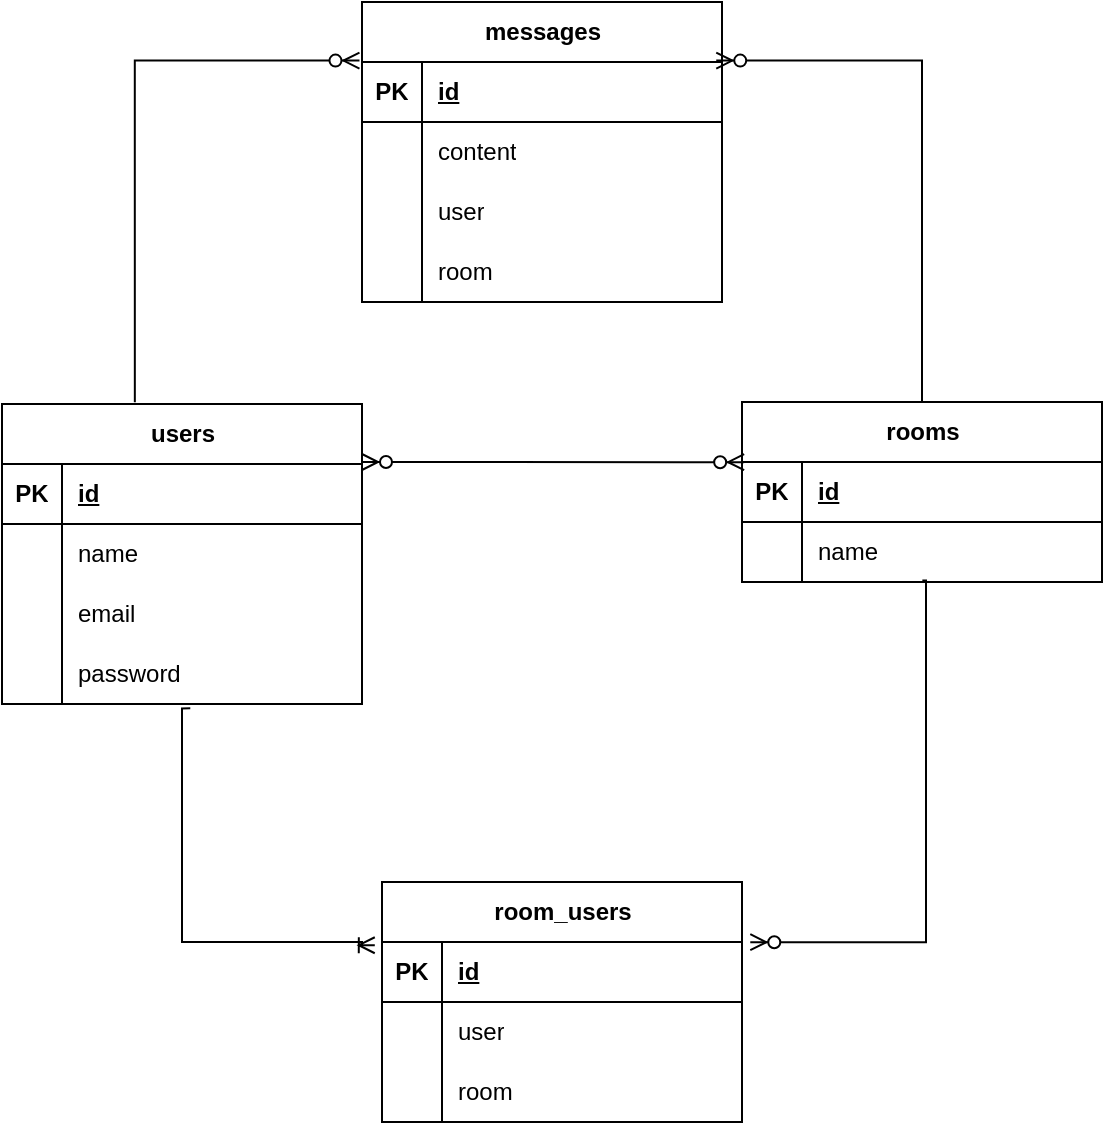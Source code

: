 <mxfile>
    <diagram name="Page-1" id="1slPO9ymqTae5VvlTRPs">
        <mxGraphModel dx="426" dy="743" grid="1" gridSize="10" guides="1" tooltips="1" connect="1" arrows="1" fold="1" page="1" pageScale="1" pageWidth="850" pageHeight="1100" math="0" shadow="0">
            <root>
                <mxCell id="0"/>
                <mxCell id="1" parent="0"/>
                <mxCell id="NExH461EeI0jCE1BHRQ--1" value="users" style="shape=table;startSize=30;container=1;collapsible=1;childLayout=tableLayout;fixedRows=1;rowLines=0;fontStyle=1;align=center;resizeLast=1;html=1;" parent="1" vertex="1">
                    <mxGeometry x="100" y="211" width="180" height="150" as="geometry"/>
                </mxCell>
                <mxCell id="NExH461EeI0jCE1BHRQ--2" value="" style="shape=tableRow;horizontal=0;startSize=0;swimlaneHead=0;swimlaneBody=0;fillColor=none;collapsible=0;dropTarget=0;points=[[0,0.5],[1,0.5]];portConstraint=eastwest;top=0;left=0;right=0;bottom=1;" parent="NExH461EeI0jCE1BHRQ--1" vertex="1">
                    <mxGeometry y="30" width="180" height="30" as="geometry"/>
                </mxCell>
                <mxCell id="NExH461EeI0jCE1BHRQ--3" value="PK" style="shape=partialRectangle;connectable=0;fillColor=none;top=0;left=0;bottom=0;right=0;fontStyle=1;overflow=hidden;whiteSpace=wrap;html=1;" parent="NExH461EeI0jCE1BHRQ--2" vertex="1">
                    <mxGeometry width="30" height="30" as="geometry">
                        <mxRectangle width="30" height="30" as="alternateBounds"/>
                    </mxGeometry>
                </mxCell>
                <mxCell id="NExH461EeI0jCE1BHRQ--4" value="id" style="shape=partialRectangle;connectable=0;fillColor=none;top=0;left=0;bottom=0;right=0;align=left;spacingLeft=6;fontStyle=5;overflow=hidden;whiteSpace=wrap;html=1;" parent="NExH461EeI0jCE1BHRQ--2" vertex="1">
                    <mxGeometry x="30" width="150" height="30" as="geometry">
                        <mxRectangle width="150" height="30" as="alternateBounds"/>
                    </mxGeometry>
                </mxCell>
                <mxCell id="NExH461EeI0jCE1BHRQ--5" value="" style="shape=tableRow;horizontal=0;startSize=0;swimlaneHead=0;swimlaneBody=0;fillColor=none;collapsible=0;dropTarget=0;points=[[0,0.5],[1,0.5]];portConstraint=eastwest;top=0;left=0;right=0;bottom=0;" parent="NExH461EeI0jCE1BHRQ--1" vertex="1">
                    <mxGeometry y="60" width="180" height="30" as="geometry"/>
                </mxCell>
                <mxCell id="NExH461EeI0jCE1BHRQ--6" value="" style="shape=partialRectangle;connectable=0;fillColor=none;top=0;left=0;bottom=0;right=0;editable=1;overflow=hidden;whiteSpace=wrap;html=1;" parent="NExH461EeI0jCE1BHRQ--5" vertex="1">
                    <mxGeometry width="30" height="30" as="geometry">
                        <mxRectangle width="30" height="30" as="alternateBounds"/>
                    </mxGeometry>
                </mxCell>
                <mxCell id="NExH461EeI0jCE1BHRQ--7" value="name&lt;br&gt;" style="shape=partialRectangle;connectable=0;fillColor=none;top=0;left=0;bottom=0;right=0;align=left;spacingLeft=6;overflow=hidden;whiteSpace=wrap;html=1;" parent="NExH461EeI0jCE1BHRQ--5" vertex="1">
                    <mxGeometry x="30" width="150" height="30" as="geometry">
                        <mxRectangle width="150" height="30" as="alternateBounds"/>
                    </mxGeometry>
                </mxCell>
                <mxCell id="NExH461EeI0jCE1BHRQ--8" value="" style="shape=tableRow;horizontal=0;startSize=0;swimlaneHead=0;swimlaneBody=0;fillColor=none;collapsible=0;dropTarget=0;points=[[0,0.5],[1,0.5]];portConstraint=eastwest;top=0;left=0;right=0;bottom=0;" parent="NExH461EeI0jCE1BHRQ--1" vertex="1">
                    <mxGeometry y="90" width="180" height="30" as="geometry"/>
                </mxCell>
                <mxCell id="NExH461EeI0jCE1BHRQ--9" value="" style="shape=partialRectangle;connectable=0;fillColor=none;top=0;left=0;bottom=0;right=0;editable=1;overflow=hidden;whiteSpace=wrap;html=1;" parent="NExH461EeI0jCE1BHRQ--8" vertex="1">
                    <mxGeometry width="30" height="30" as="geometry">
                        <mxRectangle width="30" height="30" as="alternateBounds"/>
                    </mxGeometry>
                </mxCell>
                <mxCell id="NExH461EeI0jCE1BHRQ--10" value="email" style="shape=partialRectangle;connectable=0;fillColor=none;top=0;left=0;bottom=0;right=0;align=left;spacingLeft=6;overflow=hidden;whiteSpace=wrap;html=1;" parent="NExH461EeI0jCE1BHRQ--8" vertex="1">
                    <mxGeometry x="30" width="150" height="30" as="geometry">
                        <mxRectangle width="150" height="30" as="alternateBounds"/>
                    </mxGeometry>
                </mxCell>
                <mxCell id="NExH461EeI0jCE1BHRQ--11" value="" style="shape=tableRow;horizontal=0;startSize=0;swimlaneHead=0;swimlaneBody=0;fillColor=none;collapsible=0;dropTarget=0;points=[[0,0.5],[1,0.5]];portConstraint=eastwest;top=0;left=0;right=0;bottom=0;" parent="NExH461EeI0jCE1BHRQ--1" vertex="1">
                    <mxGeometry y="120" width="180" height="30" as="geometry"/>
                </mxCell>
                <mxCell id="NExH461EeI0jCE1BHRQ--12" value="" style="shape=partialRectangle;connectable=0;fillColor=none;top=0;left=0;bottom=0;right=0;editable=1;overflow=hidden;whiteSpace=wrap;html=1;" parent="NExH461EeI0jCE1BHRQ--11" vertex="1">
                    <mxGeometry width="30" height="30" as="geometry">
                        <mxRectangle width="30" height="30" as="alternateBounds"/>
                    </mxGeometry>
                </mxCell>
                <mxCell id="NExH461EeI0jCE1BHRQ--13" value="password" style="shape=partialRectangle;connectable=0;fillColor=none;top=0;left=0;bottom=0;right=0;align=left;spacingLeft=6;overflow=hidden;whiteSpace=wrap;html=1;" parent="NExH461EeI0jCE1BHRQ--11" vertex="1">
                    <mxGeometry x="30" width="150" height="30" as="geometry">
                        <mxRectangle width="150" height="30" as="alternateBounds"/>
                    </mxGeometry>
                </mxCell>
                <mxCell id="NExH461EeI0jCE1BHRQ--14" value="rooms" style="shape=table;startSize=30;container=1;collapsible=1;childLayout=tableLayout;fixedRows=1;rowLines=0;fontStyle=1;align=center;resizeLast=1;html=1;" parent="1" vertex="1">
                    <mxGeometry x="470" y="210" width="180" height="90" as="geometry"/>
                </mxCell>
                <mxCell id="NExH461EeI0jCE1BHRQ--15" value="" style="shape=tableRow;horizontal=0;startSize=0;swimlaneHead=0;swimlaneBody=0;fillColor=none;collapsible=0;dropTarget=0;points=[[0,0.5],[1,0.5]];portConstraint=eastwest;top=0;left=0;right=0;bottom=1;" parent="NExH461EeI0jCE1BHRQ--14" vertex="1">
                    <mxGeometry y="30" width="180" height="30" as="geometry"/>
                </mxCell>
                <mxCell id="NExH461EeI0jCE1BHRQ--16" value="PK" style="shape=partialRectangle;connectable=0;fillColor=none;top=0;left=0;bottom=0;right=0;fontStyle=1;overflow=hidden;whiteSpace=wrap;html=1;" parent="NExH461EeI0jCE1BHRQ--15" vertex="1">
                    <mxGeometry width="30" height="30" as="geometry">
                        <mxRectangle width="30" height="30" as="alternateBounds"/>
                    </mxGeometry>
                </mxCell>
                <mxCell id="NExH461EeI0jCE1BHRQ--17" value="id" style="shape=partialRectangle;connectable=0;fillColor=none;top=0;left=0;bottom=0;right=0;align=left;spacingLeft=6;fontStyle=5;overflow=hidden;whiteSpace=wrap;html=1;" parent="NExH461EeI0jCE1BHRQ--15" vertex="1">
                    <mxGeometry x="30" width="150" height="30" as="geometry">
                        <mxRectangle width="150" height="30" as="alternateBounds"/>
                    </mxGeometry>
                </mxCell>
                <mxCell id="NExH461EeI0jCE1BHRQ--18" value="" style="shape=tableRow;horizontal=0;startSize=0;swimlaneHead=0;swimlaneBody=0;fillColor=none;collapsible=0;dropTarget=0;points=[[0,0.5],[1,0.5]];portConstraint=eastwest;top=0;left=0;right=0;bottom=0;" parent="NExH461EeI0jCE1BHRQ--14" vertex="1">
                    <mxGeometry y="60" width="180" height="30" as="geometry"/>
                </mxCell>
                <mxCell id="NExH461EeI0jCE1BHRQ--19" value="" style="shape=partialRectangle;connectable=0;fillColor=none;top=0;left=0;bottom=0;right=0;editable=1;overflow=hidden;whiteSpace=wrap;html=1;" parent="NExH461EeI0jCE1BHRQ--18" vertex="1">
                    <mxGeometry width="30" height="30" as="geometry">
                        <mxRectangle width="30" height="30" as="alternateBounds"/>
                    </mxGeometry>
                </mxCell>
                <mxCell id="NExH461EeI0jCE1BHRQ--20" value="name" style="shape=partialRectangle;connectable=0;fillColor=none;top=0;left=0;bottom=0;right=0;align=left;spacingLeft=6;overflow=hidden;whiteSpace=wrap;html=1;" parent="NExH461EeI0jCE1BHRQ--18" vertex="1">
                    <mxGeometry x="30" width="150" height="30" as="geometry">
                        <mxRectangle width="150" height="30" as="alternateBounds"/>
                    </mxGeometry>
                </mxCell>
                <mxCell id="NExH461EeI0jCE1BHRQ--28" value="room_users" style="shape=table;startSize=30;container=1;collapsible=1;childLayout=tableLayout;fixedRows=1;rowLines=0;fontStyle=1;align=center;resizeLast=1;html=1;" parent="1" vertex="1">
                    <mxGeometry x="290" y="450" width="180" height="120" as="geometry"/>
                </mxCell>
                <mxCell id="NExH461EeI0jCE1BHRQ--29" value="" style="shape=tableRow;horizontal=0;startSize=0;swimlaneHead=0;swimlaneBody=0;fillColor=none;collapsible=0;dropTarget=0;points=[[0,0.5],[1,0.5]];portConstraint=eastwest;top=0;left=0;right=0;bottom=1;" parent="NExH461EeI0jCE1BHRQ--28" vertex="1">
                    <mxGeometry y="30" width="180" height="30" as="geometry"/>
                </mxCell>
                <mxCell id="NExH461EeI0jCE1BHRQ--30" value="PK" style="shape=partialRectangle;connectable=0;fillColor=none;top=0;left=0;bottom=0;right=0;fontStyle=1;overflow=hidden;whiteSpace=wrap;html=1;" parent="NExH461EeI0jCE1BHRQ--29" vertex="1">
                    <mxGeometry width="30" height="30" as="geometry">
                        <mxRectangle width="30" height="30" as="alternateBounds"/>
                    </mxGeometry>
                </mxCell>
                <mxCell id="NExH461EeI0jCE1BHRQ--31" value="id" style="shape=partialRectangle;connectable=0;fillColor=none;top=0;left=0;bottom=0;right=0;align=left;spacingLeft=6;fontStyle=5;overflow=hidden;whiteSpace=wrap;html=1;" parent="NExH461EeI0jCE1BHRQ--29" vertex="1">
                    <mxGeometry x="30" width="150" height="30" as="geometry">
                        <mxRectangle width="150" height="30" as="alternateBounds"/>
                    </mxGeometry>
                </mxCell>
                <mxCell id="NExH461EeI0jCE1BHRQ--32" value="" style="shape=tableRow;horizontal=0;startSize=0;swimlaneHead=0;swimlaneBody=0;fillColor=none;collapsible=0;dropTarget=0;points=[[0,0.5],[1,0.5]];portConstraint=eastwest;top=0;left=0;right=0;bottom=0;" parent="NExH461EeI0jCE1BHRQ--28" vertex="1">
                    <mxGeometry y="60" width="180" height="30" as="geometry"/>
                </mxCell>
                <mxCell id="NExH461EeI0jCE1BHRQ--33" value="" style="shape=partialRectangle;connectable=0;fillColor=none;top=0;left=0;bottom=0;right=0;editable=1;overflow=hidden;whiteSpace=wrap;html=1;" parent="NExH461EeI0jCE1BHRQ--32" vertex="1">
                    <mxGeometry width="30" height="30" as="geometry">
                        <mxRectangle width="30" height="30" as="alternateBounds"/>
                    </mxGeometry>
                </mxCell>
                <mxCell id="NExH461EeI0jCE1BHRQ--34" value="user" style="shape=partialRectangle;connectable=0;fillColor=none;top=0;left=0;bottom=0;right=0;align=left;spacingLeft=6;overflow=hidden;whiteSpace=wrap;html=1;" parent="NExH461EeI0jCE1BHRQ--32" vertex="1">
                    <mxGeometry x="30" width="150" height="30" as="geometry">
                        <mxRectangle width="150" height="30" as="alternateBounds"/>
                    </mxGeometry>
                </mxCell>
                <mxCell id="NExH461EeI0jCE1BHRQ--35" value="" style="shape=tableRow;horizontal=0;startSize=0;swimlaneHead=0;swimlaneBody=0;fillColor=none;collapsible=0;dropTarget=0;points=[[0,0.5],[1,0.5]];portConstraint=eastwest;top=0;left=0;right=0;bottom=0;" parent="NExH461EeI0jCE1BHRQ--28" vertex="1">
                    <mxGeometry y="90" width="180" height="30" as="geometry"/>
                </mxCell>
                <mxCell id="NExH461EeI0jCE1BHRQ--36" value="" style="shape=partialRectangle;connectable=0;fillColor=none;top=0;left=0;bottom=0;right=0;editable=1;overflow=hidden;whiteSpace=wrap;html=1;" parent="NExH461EeI0jCE1BHRQ--35" vertex="1">
                    <mxGeometry width="30" height="30" as="geometry">
                        <mxRectangle width="30" height="30" as="alternateBounds"/>
                    </mxGeometry>
                </mxCell>
                <mxCell id="NExH461EeI0jCE1BHRQ--37" value="room" style="shape=partialRectangle;connectable=0;fillColor=none;top=0;left=0;bottom=0;right=0;align=left;spacingLeft=6;overflow=hidden;whiteSpace=wrap;html=1;" parent="NExH461EeI0jCE1BHRQ--35" vertex="1">
                    <mxGeometry x="30" width="150" height="30" as="geometry">
                        <mxRectangle width="150" height="30" as="alternateBounds"/>
                    </mxGeometry>
                </mxCell>
                <mxCell id="NExH461EeI0jCE1BHRQ--41" value="" style="edgeStyle=entityRelationEdgeStyle;fontSize=12;html=1;endArrow=ERzeroToMany;endFill=1;startArrow=ERzeroToMany;rounded=0;entryX=0.006;entryY=0.003;entryDx=0;entryDy=0;entryPerimeter=0;" parent="1" target="NExH461EeI0jCE1BHRQ--15" edge="1">
                    <mxGeometry width="100" height="100" relative="1" as="geometry">
                        <mxPoint x="280" y="240" as="sourcePoint"/>
                        <mxPoint x="380" y="140" as="targetPoint"/>
                    </mxGeometry>
                </mxCell>
                <mxCell id="NExH461EeI0jCE1BHRQ--42" value="" style="edgeStyle=orthogonalEdgeStyle;fontSize=12;html=1;endArrow=ERoneToMany;rounded=0;exitX=0.523;exitY=1.072;exitDx=0;exitDy=0;exitPerimeter=0;entryX=-0.02;entryY=0.054;entryDx=0;entryDy=0;entryPerimeter=0;" parent="1" source="NExH461EeI0jCE1BHRQ--11" target="NExH461EeI0jCE1BHRQ--29" edge="1">
                    <mxGeometry width="100" height="100" relative="1" as="geometry">
                        <mxPoint x="320" y="350" as="sourcePoint"/>
                        <mxPoint x="420" y="250" as="targetPoint"/>
                        <Array as="points">
                            <mxPoint x="190" y="363"/>
                            <mxPoint x="190" y="480"/>
                            <mxPoint x="280" y="480"/>
                            <mxPoint x="280" y="482"/>
                        </Array>
                    </mxGeometry>
                </mxCell>
                <mxCell id="NExH461EeI0jCE1BHRQ--43" value="" style="edgeStyle=orthogonalEdgeStyle;fontSize=12;html=1;endArrow=ERzeroToMany;endFill=1;rounded=0;entryX=1.023;entryY=0.003;entryDx=0;entryDy=0;entryPerimeter=0;exitX=0.501;exitY=0.977;exitDx=0;exitDy=0;exitPerimeter=0;" parent="1" source="NExH461EeI0jCE1BHRQ--18" target="NExH461EeI0jCE1BHRQ--29" edge="1">
                    <mxGeometry width="100" height="100" relative="1" as="geometry">
                        <mxPoint x="562" y="310" as="sourcePoint"/>
                        <mxPoint x="420" y="250" as="targetPoint"/>
                        <Array as="points">
                            <mxPoint x="562" y="299"/>
                            <mxPoint x="562" y="480"/>
                        </Array>
                    </mxGeometry>
                </mxCell>
                <mxCell id="NExH461EeI0jCE1BHRQ--68" value="messages" style="shape=table;startSize=30;container=1;collapsible=1;childLayout=tableLayout;fixedRows=1;rowLines=0;fontStyle=1;align=center;resizeLast=1;html=1;" parent="1" vertex="1">
                    <mxGeometry x="280" y="10" width="180" height="150" as="geometry"/>
                </mxCell>
                <mxCell id="NExH461EeI0jCE1BHRQ--69" value="" style="shape=tableRow;horizontal=0;startSize=0;swimlaneHead=0;swimlaneBody=0;fillColor=none;collapsible=0;dropTarget=0;points=[[0,0.5],[1,0.5]];portConstraint=eastwest;top=0;left=0;right=0;bottom=1;" parent="NExH461EeI0jCE1BHRQ--68" vertex="1">
                    <mxGeometry y="30" width="180" height="30" as="geometry"/>
                </mxCell>
                <mxCell id="NExH461EeI0jCE1BHRQ--70" value="PK" style="shape=partialRectangle;connectable=0;fillColor=none;top=0;left=0;bottom=0;right=0;fontStyle=1;overflow=hidden;whiteSpace=wrap;html=1;" parent="NExH461EeI0jCE1BHRQ--69" vertex="1">
                    <mxGeometry width="30" height="30" as="geometry">
                        <mxRectangle width="30" height="30" as="alternateBounds"/>
                    </mxGeometry>
                </mxCell>
                <mxCell id="NExH461EeI0jCE1BHRQ--71" value="id" style="shape=partialRectangle;connectable=0;fillColor=none;top=0;left=0;bottom=0;right=0;align=left;spacingLeft=6;fontStyle=5;overflow=hidden;whiteSpace=wrap;html=1;" parent="NExH461EeI0jCE1BHRQ--69" vertex="1">
                    <mxGeometry x="30" width="150" height="30" as="geometry">
                        <mxRectangle width="150" height="30" as="alternateBounds"/>
                    </mxGeometry>
                </mxCell>
                <mxCell id="NExH461EeI0jCE1BHRQ--72" value="" style="shape=tableRow;horizontal=0;startSize=0;swimlaneHead=0;swimlaneBody=0;fillColor=none;collapsible=0;dropTarget=0;points=[[0,0.5],[1,0.5]];portConstraint=eastwest;top=0;left=0;right=0;bottom=0;" parent="NExH461EeI0jCE1BHRQ--68" vertex="1">
                    <mxGeometry y="60" width="180" height="30" as="geometry"/>
                </mxCell>
                <mxCell id="NExH461EeI0jCE1BHRQ--73" value="" style="shape=partialRectangle;connectable=0;fillColor=none;top=0;left=0;bottom=0;right=0;editable=1;overflow=hidden;whiteSpace=wrap;html=1;" parent="NExH461EeI0jCE1BHRQ--72" vertex="1">
                    <mxGeometry width="30" height="30" as="geometry">
                        <mxRectangle width="30" height="30" as="alternateBounds"/>
                    </mxGeometry>
                </mxCell>
                <mxCell id="NExH461EeI0jCE1BHRQ--74" value="content" style="shape=partialRectangle;connectable=0;fillColor=none;top=0;left=0;bottom=0;right=0;align=left;spacingLeft=6;overflow=hidden;whiteSpace=wrap;html=1;" parent="NExH461EeI0jCE1BHRQ--72" vertex="1">
                    <mxGeometry x="30" width="150" height="30" as="geometry">
                        <mxRectangle width="150" height="30" as="alternateBounds"/>
                    </mxGeometry>
                </mxCell>
                <mxCell id="NExH461EeI0jCE1BHRQ--75" value="" style="shape=tableRow;horizontal=0;startSize=0;swimlaneHead=0;swimlaneBody=0;fillColor=none;collapsible=0;dropTarget=0;points=[[0,0.5],[1,0.5]];portConstraint=eastwest;top=0;left=0;right=0;bottom=0;" parent="NExH461EeI0jCE1BHRQ--68" vertex="1">
                    <mxGeometry y="90" width="180" height="30" as="geometry"/>
                </mxCell>
                <mxCell id="NExH461EeI0jCE1BHRQ--76" value="" style="shape=partialRectangle;connectable=0;fillColor=none;top=0;left=0;bottom=0;right=0;editable=1;overflow=hidden;whiteSpace=wrap;html=1;" parent="NExH461EeI0jCE1BHRQ--75" vertex="1">
                    <mxGeometry width="30" height="30" as="geometry">
                        <mxRectangle width="30" height="30" as="alternateBounds"/>
                    </mxGeometry>
                </mxCell>
                <mxCell id="NExH461EeI0jCE1BHRQ--77" value="user" style="shape=partialRectangle;connectable=0;fillColor=none;top=0;left=0;bottom=0;right=0;align=left;spacingLeft=6;overflow=hidden;whiteSpace=wrap;html=1;" parent="NExH461EeI0jCE1BHRQ--75" vertex="1">
                    <mxGeometry x="30" width="150" height="30" as="geometry">
                        <mxRectangle width="150" height="30" as="alternateBounds"/>
                    </mxGeometry>
                </mxCell>
                <mxCell id="NExH461EeI0jCE1BHRQ--78" value="" style="shape=tableRow;horizontal=0;startSize=0;swimlaneHead=0;swimlaneBody=0;fillColor=none;collapsible=0;dropTarget=0;points=[[0,0.5],[1,0.5]];portConstraint=eastwest;top=0;left=0;right=0;bottom=0;" parent="NExH461EeI0jCE1BHRQ--68" vertex="1">
                    <mxGeometry y="120" width="180" height="30" as="geometry"/>
                </mxCell>
                <mxCell id="NExH461EeI0jCE1BHRQ--79" value="" style="shape=partialRectangle;connectable=0;fillColor=none;top=0;left=0;bottom=0;right=0;editable=1;overflow=hidden;whiteSpace=wrap;html=1;" parent="NExH461EeI0jCE1BHRQ--78" vertex="1">
                    <mxGeometry width="30" height="30" as="geometry">
                        <mxRectangle width="30" height="30" as="alternateBounds"/>
                    </mxGeometry>
                </mxCell>
                <mxCell id="NExH461EeI0jCE1BHRQ--80" value="room" style="shape=partialRectangle;connectable=0;fillColor=none;top=0;left=0;bottom=0;right=0;align=left;spacingLeft=6;overflow=hidden;whiteSpace=wrap;html=1;" parent="NExH461EeI0jCE1BHRQ--78" vertex="1">
                    <mxGeometry x="30" width="150" height="30" as="geometry">
                        <mxRectangle width="150" height="30" as="alternateBounds"/>
                    </mxGeometry>
                </mxCell>
                <mxCell id="NExH461EeI0jCE1BHRQ--81" value="" style="edgeStyle=orthogonalEdgeStyle;fontSize=12;html=1;endArrow=ERzeroToMany;endFill=1;rounded=0;entryX=-0.007;entryY=-0.023;entryDx=0;entryDy=0;entryPerimeter=0;exitX=0.369;exitY=-0.006;exitDx=0;exitDy=0;exitPerimeter=0;" parent="1" source="NExH461EeI0jCE1BHRQ--1" target="NExH461EeI0jCE1BHRQ--69" edge="1">
                    <mxGeometry width="100" height="100" relative="1" as="geometry">
                        <mxPoint x="320" y="-40" as="sourcePoint"/>
                        <mxPoint x="420" y="-140" as="targetPoint"/>
                        <Array as="points">
                            <mxPoint x="166" y="39"/>
                        </Array>
                    </mxGeometry>
                </mxCell>
                <mxCell id="NExH461EeI0jCE1BHRQ--82" value="" style="edgeStyle=orthogonalEdgeStyle;fontSize=12;html=1;endArrow=ERzeroToMany;endFill=1;rounded=0;entryX=0.984;entryY=-0.023;entryDx=0;entryDy=0;entryPerimeter=0;exitX=0.5;exitY=0;exitDx=0;exitDy=0;" parent="1" source="NExH461EeI0jCE1BHRQ--14" target="NExH461EeI0jCE1BHRQ--69" edge="1">
                    <mxGeometry width="100" height="100" relative="1" as="geometry">
                        <mxPoint x="176" y="220" as="sourcePoint"/>
                        <mxPoint x="289" y="49" as="targetPoint"/>
                        <Array as="points">
                            <mxPoint x="560" y="40"/>
                        </Array>
                    </mxGeometry>
                </mxCell>
            </root>
        </mxGraphModel>
    </diagram>
</mxfile>